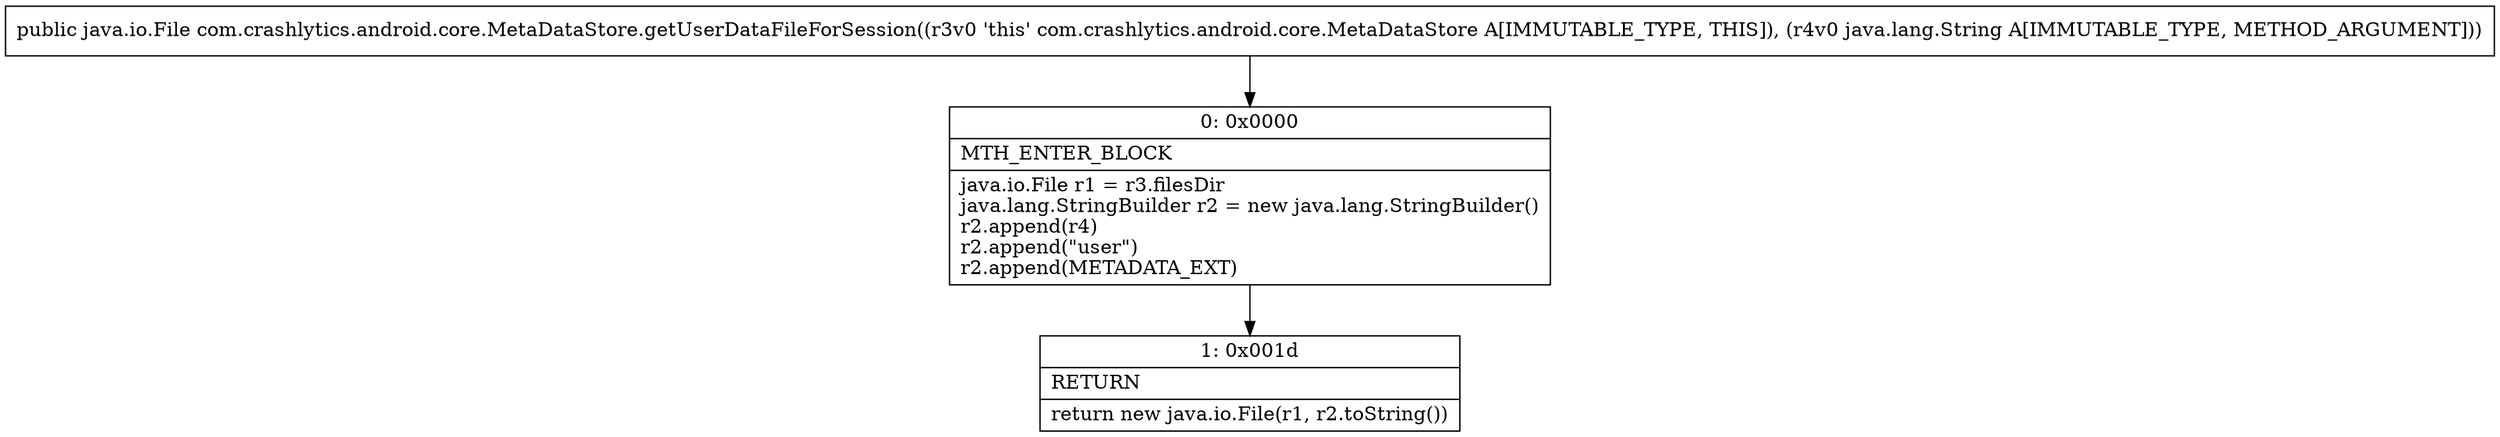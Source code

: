 digraph "CFG forcom.crashlytics.android.core.MetaDataStore.getUserDataFileForSession(Ljava\/lang\/String;)Ljava\/io\/File;" {
Node_0 [shape=record,label="{0\:\ 0x0000|MTH_ENTER_BLOCK\l|java.io.File r1 = r3.filesDir\ljava.lang.StringBuilder r2 = new java.lang.StringBuilder()\lr2.append(r4)\lr2.append(\"user\")\lr2.append(METADATA_EXT)\l}"];
Node_1 [shape=record,label="{1\:\ 0x001d|RETURN\l|return new java.io.File(r1, r2.toString())\l}"];
MethodNode[shape=record,label="{public java.io.File com.crashlytics.android.core.MetaDataStore.getUserDataFileForSession((r3v0 'this' com.crashlytics.android.core.MetaDataStore A[IMMUTABLE_TYPE, THIS]), (r4v0 java.lang.String A[IMMUTABLE_TYPE, METHOD_ARGUMENT])) }"];
MethodNode -> Node_0;
Node_0 -> Node_1;
}

